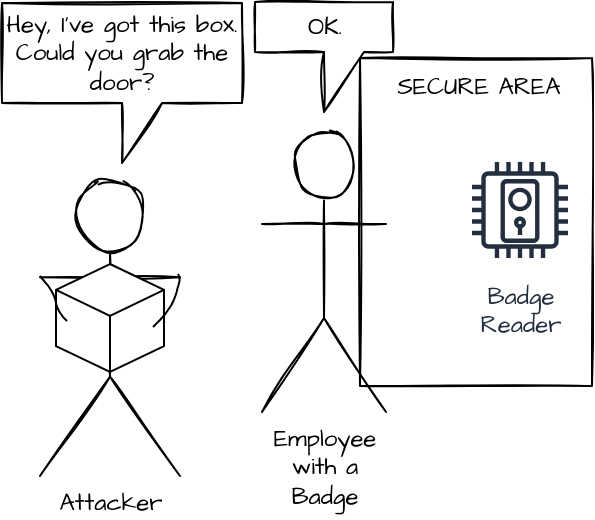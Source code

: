 <mxfile version="16.5.1" type="device"><diagram id="m32xdbJfyHfUWQeAiRdl" name="Page-1"><mxGraphModel dx="1966" dy="835" grid="0" gridSize="10" guides="1" tooltips="1" connect="1" arrows="1" fold="1" page="0" pageScale="1" pageWidth="850" pageHeight="1100" math="0" shadow="0"><root><mxCell id="0"/><mxCell id="1" parent="0"/><mxCell id="X6zAQ_ywZoDlX2a3Oama-4" value="" style="rounded=0;whiteSpace=wrap;html=1;sketch=1;hachureGap=4;" vertex="1" parent="1"><mxGeometry x="-8" y="140" width="116" height="164" as="geometry"/></mxCell><mxCell id="X6zAQ_ywZoDlX2a3Oama-1" value="Attacker" style="shape=umlActor;verticalLabelPosition=bottom;verticalAlign=top;html=1;outlineConnect=0;hachureGap=4;sketch=1;fontFamily=Architects Daughter;fontSource=https%3A%2F%2Ffonts.googleapis.com%2Fcss%3Ffamily%3DArchitects%2BDaughter;" vertex="1" parent="1"><mxGeometry x="-168" y="200" width="70" height="149" as="geometry"/></mxCell><mxCell id="X6zAQ_ywZoDlX2a3Oama-2" value="Employee&lt;br&gt;with a&lt;br&gt;Badge" style="shape=umlActor;verticalLabelPosition=bottom;verticalAlign=top;html=1;outlineConnect=0;hachureGap=4;sketch=1;fontFamily=Architects Daughter;fontSource=https%3A%2F%2Ffonts.googleapis.com%2Fcss%3Ffamily%3DArchitects%2BDaughter;" vertex="1" parent="1"><mxGeometry x="-57" y="176" width="62" height="141" as="geometry"/></mxCell><mxCell id="X6zAQ_ywZoDlX2a3Oama-3" value="Badge&lt;br&gt;Reader" style="sketch=0;outlineConnect=0;fontColor=#232F3E;gradientColor=none;strokeColor=#232F3E;fillColor=#ffffff;dashed=0;verticalLabelPosition=bottom;verticalAlign=top;align=center;html=1;fontSize=12;fontStyle=0;aspect=fixed;shape=mxgraph.aws4.resourceIcon;resIcon=mxgraph.aws4.door_lock;hachureGap=4;fontFamily=Architects Daughter;fontSource=https%3A%2F%2Ffonts.googleapis.com%2Fcss%3Ffamily%3DArchitects%2BDaughter;" vertex="1" parent="1"><mxGeometry x="42" y="186" width="60" height="60" as="geometry"/></mxCell><mxCell id="X6zAQ_ywZoDlX2a3Oama-7" value="Hey, I've got this box. Could you grab the door?" style="shape=callout;whiteSpace=wrap;html=1;perimeter=calloutPerimeter;sketch=1;hachureGap=4;fontFamily=Architects Daughter;fontSource=https%3A%2F%2Ffonts.googleapis.com%2Fcss%3Ffamily%3DArchitects%2BDaughter;" vertex="1" parent="1"><mxGeometry x="-187" y="112.5" width="120" height="80" as="geometry"/></mxCell><mxCell id="X6zAQ_ywZoDlX2a3Oama-8" value="OK." style="shape=callout;whiteSpace=wrap;html=1;perimeter=calloutPerimeter;sketch=1;hachureGap=4;fontFamily=Architects Daughter;fontSource=https%3A%2F%2Ffonts.googleapis.com%2Fcss%3Ffamily%3DArchitects%2BDaughter;" vertex="1" parent="1"><mxGeometry x="-60.5" y="112" width="69" height="55" as="geometry"/></mxCell><mxCell id="X6zAQ_ywZoDlX2a3Oama-9" value="SECURE AREA" style="text;html=1;strokeColor=none;fillColor=none;align=center;verticalAlign=middle;whiteSpace=wrap;rounded=0;sketch=1;hachureGap=4;fontFamily=Architects Daughter;fontSource=https%3A%2F%2Ffonts.googleapis.com%2Fcss%3Ffamily%3DArchitects%2BDaughter;" vertex="1" parent="1"><mxGeometry x="5" y="140" width="93" height="30" as="geometry"/></mxCell><mxCell id="X6zAQ_ywZoDlX2a3Oama-13" value="" style="html=1;whiteSpace=wrap;shape=isoCube2;backgroundOutline=1;isoAngle=15;sketch=0;hachureGap=4;fontFamily=Architects Daughter;fontSource=https%3A%2F%2Ffonts.googleapis.com%2Fcss%3Ffamily%3DArchitects%2BDaughter;" vertex="1" parent="1"><mxGeometry x="-160" y="243" width="54" height="54" as="geometry"/></mxCell><mxCell id="X6zAQ_ywZoDlX2a3Oama-14" value="" style="shape=stencil(hZRLcoMwDIZP463Gliw/1ml6j8yEFKY0ZAh93b5mKCmiQdkJoU+/LUsytLvWh0tl0F6HvnutPpvjUBt6MojNua76ZiiWob2h3anrq5e+ez8fp+/LYYwcrbfuY8zwNXEWrB0htN8rx/MU3jbnRbhDIBbxCVLeji/pohfxjsE5BUjAUQAlBeE2QA58kgBCTAoQIQcJ6HfwBIwCIA/eK0ACJ4tEWQXYQZKA1xXYQyAJPFCI4J0A+IFCBpRVYl0huPldZyDoCoHmqt8A/R1CgCBbIxIQbQOxdM4KiGprRF5PQ0JApfmSBZZVSrdD3gdK98tLZ6fOQ0bgFcCz5v0Jtf9GeuH6RYrxtxBOTdtO+2T5f71AimtaPrT/AQ==);fillColor=none;sketch=0;hachureGap=4;fontFamily=Architects Daughter;fontSource=https%3A%2F%2Ffonts.googleapis.com%2Fcss%3Ffamily%3DArchitects%2BDaughter;" vertex="1" parent="1"><mxGeometry x="-168" y="249" width="13.5" height="22.5" as="geometry"/></mxCell><mxCell id="X6zAQ_ywZoDlX2a3Oama-15" value="" style="shape=stencil(fZPbbsMwCIafxrcIg4/XXfcelZou1rKkSrOtffs5s6KVTPYdgf/DQEDx4dafrp0ivC3z9N59p/PSK35RRGnsuzkt2VJ8VHy4THP3Nk+f47l8X0+rcrU+pq81w71wkSGGlSJ8FA8C4q/jteiHND7r4xbe9BaQ63qNuAc0QWgQMSd0AiAC3Soph7UEHIRYB0IAtgJgA1E3AAIvXzAMplGSd6BZTkmDoTrgAjj5gg0QXR2wEUgCzgGaBoDgZdM+z83XAUNAUQK++eOYt/AG5LlZWwfy6rDcveCBGk1rty8pagiNsXqwJPU5Q6OF/7uK+3PIxt8tXdIwlFN8ju9vL7vK3fLxBw==);fillColor=none;sketch=0;hachureGap=4;fontFamily=Architects Daughter;fontSource=https%3A%2F%2Ffonts.googleapis.com%2Fcss%3Ffamily%3DArchitects%2BDaughter;" vertex="1" parent="1"><mxGeometry x="-111.5" y="248" width="13.3" height="26.5" as="geometry"/></mxCell></root></mxGraphModel></diagram></mxfile>